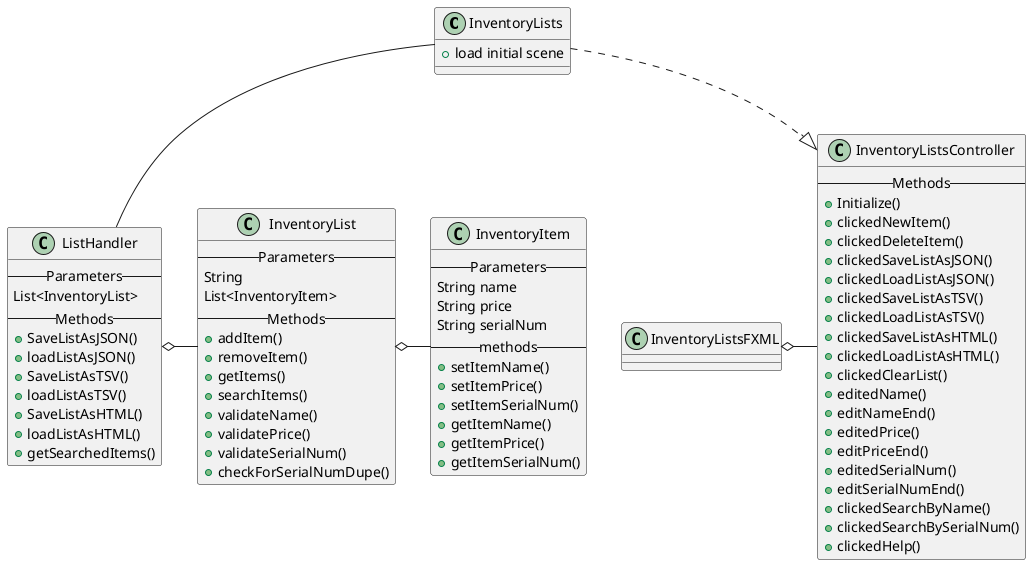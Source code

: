 @startuml
'https://plantuml.com/class-diagram

Class InventoryLists{
+load initial scene
}

Class InventoryListsController{
--Methods--
+Initialize()
+clickedNewItem()
+clickedDeleteItem()
+clickedSaveListAsJSON()
+clickedLoadListAsJSON()
+clickedSaveListAsTSV()
+clickedLoadListAsTSV()
+clickedSaveListAsHTML()
+clickedLoadListAsHTML()
+clickedClearList()
+editedName()
+editNameEnd()
+editedPrice()
+editPriceEnd()
+editedSerialNum()
+editSerialNumEnd()
+clickedSearchByName()
+clickedSearchBySerialNum()
+clickedHelp()
}

Class ListHandler{
--Parameters--
List<InventoryList>
--Methods--
+SaveListAsJSON()
+loadListAsJSON()
+SaveListAsTSV()
+loadListAsTSV()
+SaveListAsHTML()
+loadListAsHTML()
+getSearchedItems()
}

Class InventoryList{
--Parameters--
String
List<InventoryItem>
--Methods--
+addItem()
+removeItem()
+getItems()
+searchItems()
+validateName()
+validatePrice()
+validateSerialNum()
+checkForSerialNumDupe()
}

Class InventoryItem{
--Parameters--
String name
String price
String serialNum
--methods--
+setItemName()
+setItemPrice()
+setItemSerialNum()
+getItemName()
+getItemPrice()
+getItemSerialNum()
}

InventoryLists ..|> InventoryListsController
InventoryLists -- ListHandler
ListHandler o- InventoryList
InventoryList o- InventoryItem
InventoryListsFXML o- InventoryListsController

@enduml